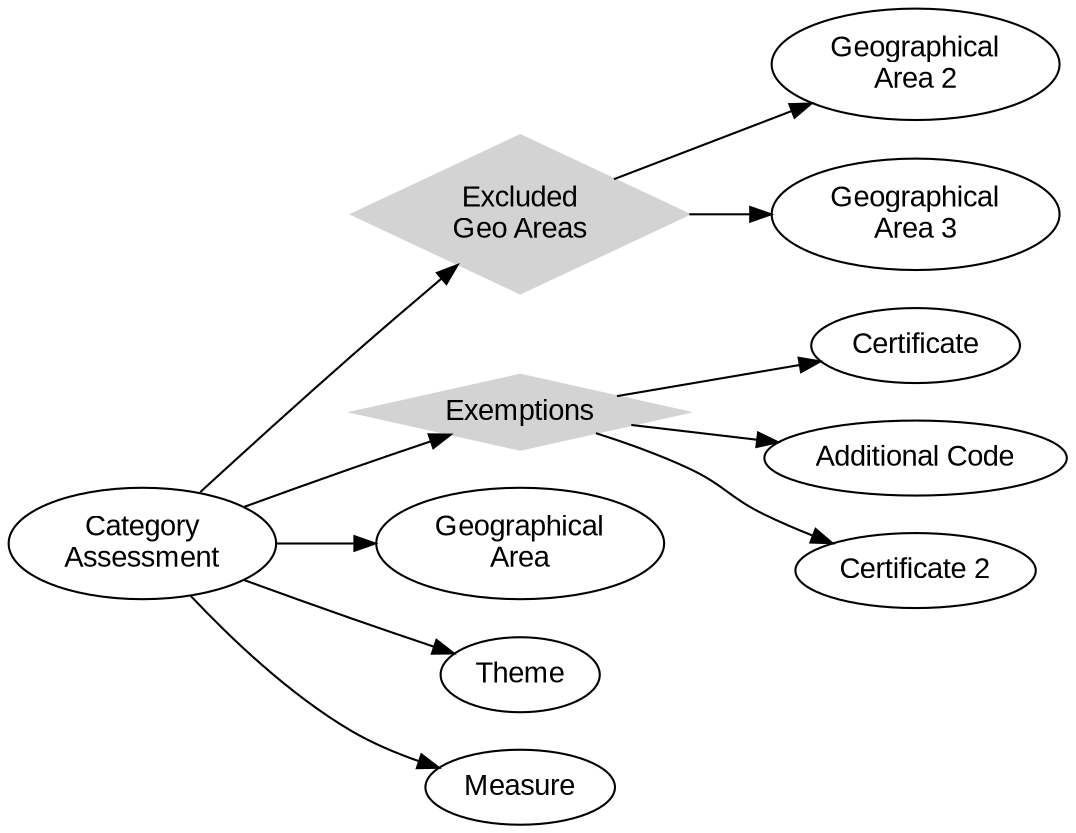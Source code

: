 digraph {
    rankdir="LR"
    fontname="Arial,sans-serif"
    node [fontname="Arial,sans-serif"]
    edge [fontname="Arial,sans-serif"]

    node [shape=diamond,style=filled,color=lightgrey];
    "Excluded\nGeo Areas";
    "Exemptions";

    node [shape=ellipse,style=unfilled,color=black];
    "Category\nAssessment" -> "Exemptions"
    "Exemptions" -> "Certificate"
    "Exemptions" -> "Additional Code"
    "Exemptions" -> "Certificate 2"
    "Category\nAssessment" -> "Geographical\nArea"
    "Category\nAssessment" -> "Excluded\nGeo Areas"
    "Excluded\nGeo Areas" -> "Geographical\nArea 2"
    "Excluded\nGeo Areas" -> "Geographical\nArea 3"
    "Category\nAssessment" -> "Theme"
    "Category\nAssessment" -> "Measure"
}
